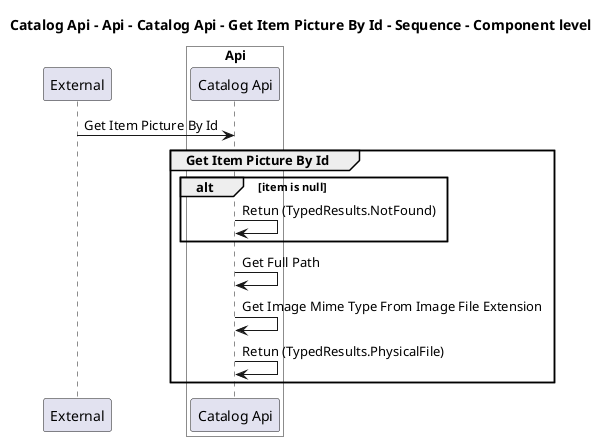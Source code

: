 @startuml

title Catalog Api - Api - Catalog Api - Get Item Picture By Id - Sequence - Component level

participant "External" as C4InterFlow.SoftwareSystems.ExternalSystem

box "Catalog Api" #White
    
box "Api" #White
    participant "Catalog Api" as dotnet.eShop.Architecture.SoftwareSystems.CatalogApi.Containers.Api.Components.CatalogApi
end box

end box


C4InterFlow.SoftwareSystems.ExternalSystem -> dotnet.eShop.Architecture.SoftwareSystems.CatalogApi.Containers.Api.Components.CatalogApi : Get Item Picture By Id
group Get Item Picture By Id
alt item is null
dotnet.eShop.Architecture.SoftwareSystems.CatalogApi.Containers.Api.Components.CatalogApi -> dotnet.eShop.Architecture.SoftwareSystems.CatalogApi.Containers.Api.Components.CatalogApi : Retun (TypedResults.NotFound)
end
dotnet.eShop.Architecture.SoftwareSystems.CatalogApi.Containers.Api.Components.CatalogApi -> dotnet.eShop.Architecture.SoftwareSystems.CatalogApi.Containers.Api.Components.CatalogApi : Get Full Path
dotnet.eShop.Architecture.SoftwareSystems.CatalogApi.Containers.Api.Components.CatalogApi -> dotnet.eShop.Architecture.SoftwareSystems.CatalogApi.Containers.Api.Components.CatalogApi : Get Image Mime Type From Image File Extension
dotnet.eShop.Architecture.SoftwareSystems.CatalogApi.Containers.Api.Components.CatalogApi -> dotnet.eShop.Architecture.SoftwareSystems.CatalogApi.Containers.Api.Components.CatalogApi : Retun (TypedResults.PhysicalFile)
end


@enduml
